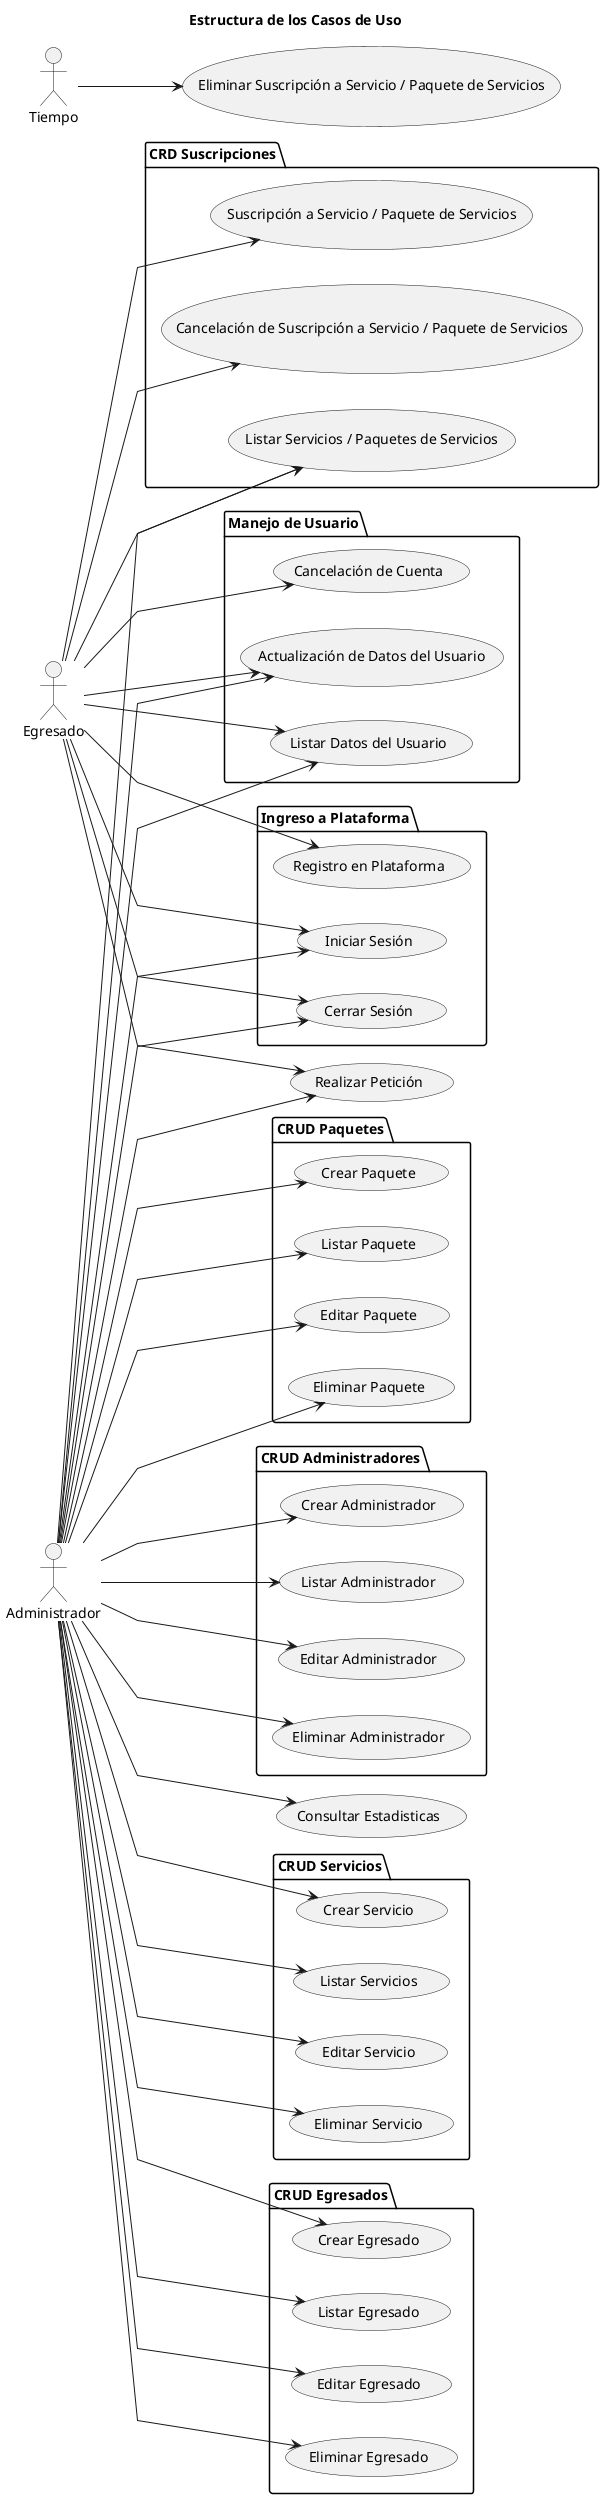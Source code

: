 @startuml Estructura

title Estructura de los Casos de Uso

skinparam {
    NoteBackgroundColor #whiteSmoke
    NoteBorderColor #green
    linetype polyline
}

left to right direction

actor Egresado
actor Administrador
actor Tiempo

Tiempo --> (Eliminar Suscripción a Servicio / Paquete de Servicios)

Administrador --> (Consultar Estadisticas)

folder "Manejo de Usuario" as cuentas {
    Egresado --> (Actualización de Datos del Usuario)
    Egresado --> (Cancelación de Cuenta)
    Egresado --> (Listar Datos del Usuario)
    Administrador --> (Actualización de Datos del Usuario)
    Administrador --> (Listar Datos del Usuario)
}

folder "Ingreso a Plataforma" as ingreso {
    Egresado --> (Registro en Plataforma)
    Egresado --> (Iniciar Sesión)
    Administrador --> (Iniciar Sesión)
    Egresado --> (Cerrar Sesión)
    Administrador --> (Cerrar Sesión)
}

folder "CRD Suscripciones" as CRDSuscripciones {
    Egresado --> (Suscripción a Servicio / Paquete de Servicios)
    Egresado --> (Cancelación de Suscripción a Servicio / Paquete de Servicios)
    Egresado --> (Listar Servicios / Paquetes de Servicios)
    Administrador --> (Listar Servicios / Paquetes de Servicios)
}

folder "CRUD Servicios" as CRUDServicios {
    Administrador --> (Crear Servicio)
    Administrador --> (Listar Servicios)
    Administrador --> (Editar Servicio)
    Administrador --> (Eliminar Servicio)
}

folder "CRUD Egresados" as CRUDEgresados {
    Administrador --> (Crear Egresado)
    Administrador --> (Listar Egresado)
    Administrador --> (Editar Egresado)
    Administrador --> (Eliminar Egresado)
}

folder "CRUD Paquetes" as CRUDPaquetes {
    Administrador --> (Crear Paquete)
    Administrador --> (Listar Paquete)
    Administrador --> (Editar Paquete)
    Administrador --> (Eliminar Paquete)
}

folder "CRUD Administradores" as CRUDAdministradores {
    Administrador --> (Crear Administrador)
    Administrador --> (Listar Administrador)
    Administrador --> (Editar Administrador)
    Administrador --> (Eliminar Administrador)
}

Administrador --> (Realizar Petición)
Egresado --> (Realizar Petición)

'(Consultar Estadisticas) --> (Realizar Petición) : <<include>>
'(Eliminar Egresado) --> (Cancelación de Cuenta) : <<include>>
'(Cancelación de Cuenta) --> (Cancelación de Suscripción a Servicio / Paquete de Servicios) : <<include>>
'(Eliminar Paquete) --> (Listar Servicios) : <<include>>
'(Eliminar Paquete) --> (Cancelación de Suscripción a Servicio / Paquete de Servicios) : <<include>>
'(Editar Paquete) --> (Listar Servicios) : <<include>>
'(Crear Paquete) --> (Listar Servicios) : <<include>>
'(Eliminar Servicio) --> (Cancelación de Suscripción a Servicio / Paquete de Servicios) : <<include>>

@enduml